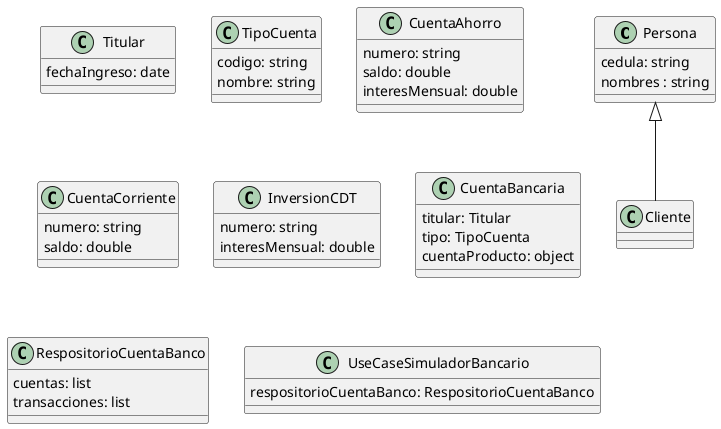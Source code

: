 @startuml

class Persona{
  cedula: string
  nombres : string
}

class Titular {
  fechaIngreso: date
}

class TipoCuenta{
    codigo: string
    nombre: string
}

class CuentaAhorro {
  numero: string
  saldo: double
  interesMensual: double
}

class CuentaCorriente {
  numero: string
  saldo: double
}

class InversionCDT {
  numero: string
  interesMensual: double
}

class CuentaBancaria{
    titular: Titular
    tipo: TipoCuenta
    cuentaProducto: object
}

class RespositorioCuentaBanco{
    cuentas: list
    transacciones: list
}

class UseCaseSimuladorBancario{
    respositorioCuentaBanco: RespositorioCuentaBanco

}


Persona <|--  Cliente

@enduml
